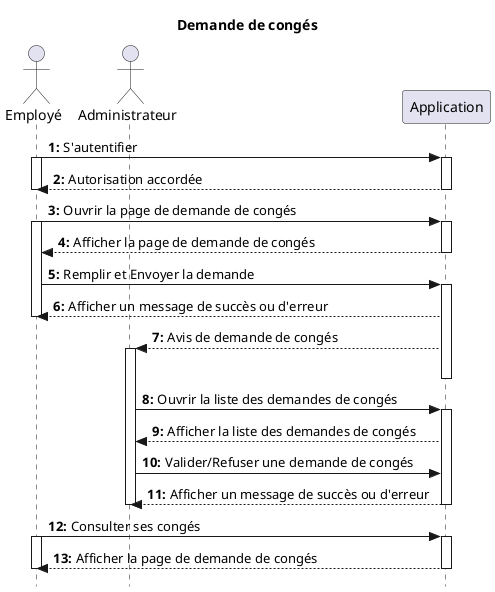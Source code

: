 @startuml  Demande de congés
actor Employé
actor Administrateur
autonumber "<b>#:"
skinparam style strictuml
participant "Application" as SGE

title Demande de congés

Employé -> SGE: S'autentifier
activate Employé
activate SGE
SGE --> Employé: Autorisation accordée
deactivate Employé
deactivate SGE


Employé -> SGE: Ouvrir la page de demande de congés
activate Employé
activate SGE
SGE --> Employé: Afficher la page de demande de congés
deactivate SGE


Employé -> SGE: Remplir et Envoyer la demande
activate SGE
SGE --> Employé: Afficher un message de succès ou d'erreur
deactivate Employé


SGE --> Administrateur: Avis de demande de congés
activate Administrateur
deactivate SGE


Administrateur -> SGE: Ouvrir la liste des demandes de congés
activate SGE

SGE --> Administrateur: Afficher la liste des demandes de congés


Administrateur -> SGE: Valider/Refuser une demande de congés

SGE --> Administrateur: Afficher un message de succès ou d'erreur


deactivate Administrateur
deactivate SGE



Employé -> SGE: Consulter ses congés
activate Employé
activate SGE
SGE --> Employé: Afficher la page de demande de congés
deactivate SGE
deactivate Employé

@enduml